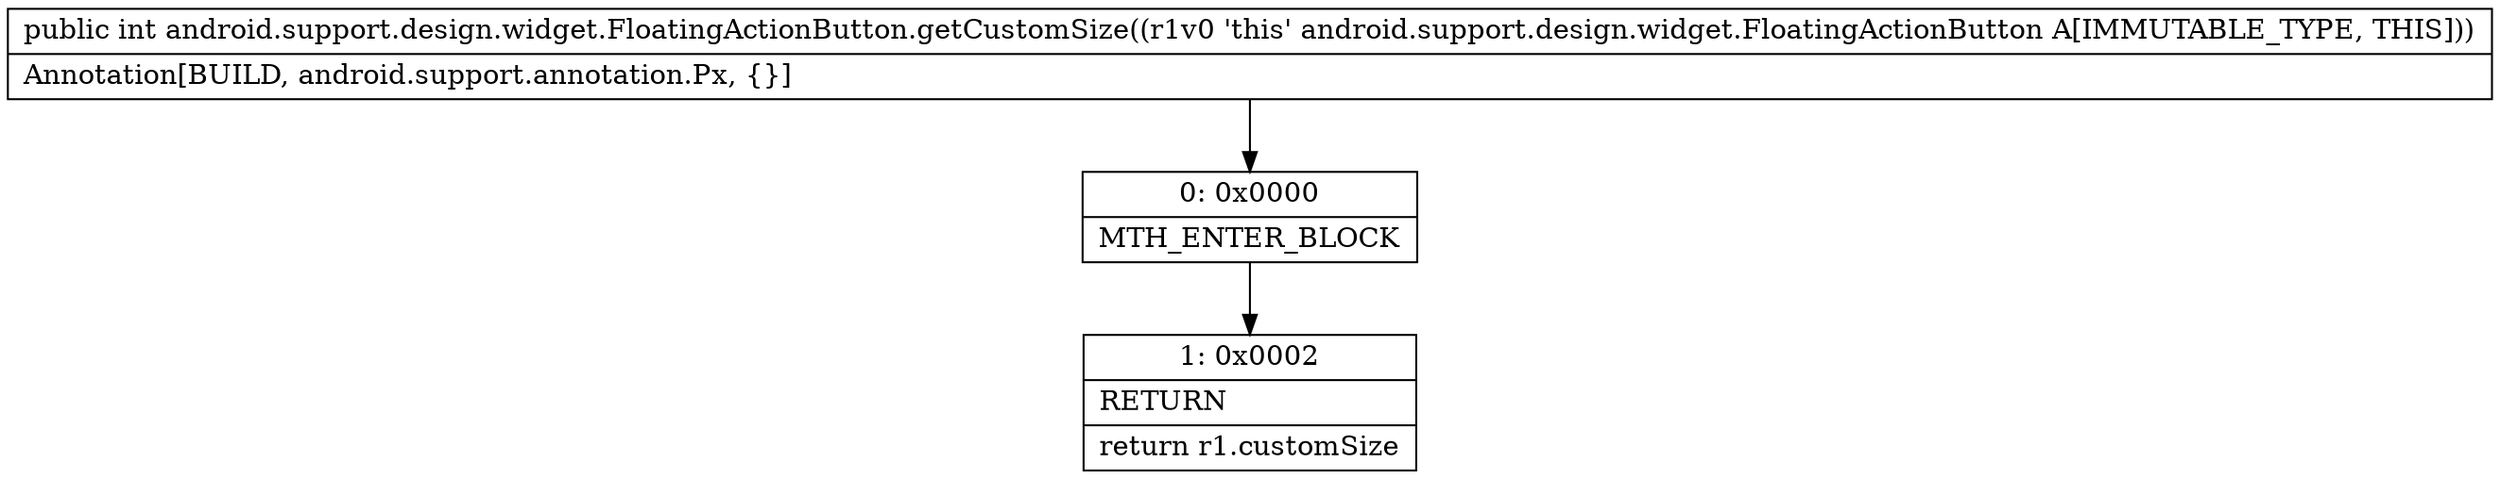 digraph "CFG forandroid.support.design.widget.FloatingActionButton.getCustomSize()I" {
Node_0 [shape=record,label="{0\:\ 0x0000|MTH_ENTER_BLOCK\l}"];
Node_1 [shape=record,label="{1\:\ 0x0002|RETURN\l|return r1.customSize\l}"];
MethodNode[shape=record,label="{public int android.support.design.widget.FloatingActionButton.getCustomSize((r1v0 'this' android.support.design.widget.FloatingActionButton A[IMMUTABLE_TYPE, THIS]))  | Annotation[BUILD, android.support.annotation.Px, \{\}]\l}"];
MethodNode -> Node_0;
Node_0 -> Node_1;
}

